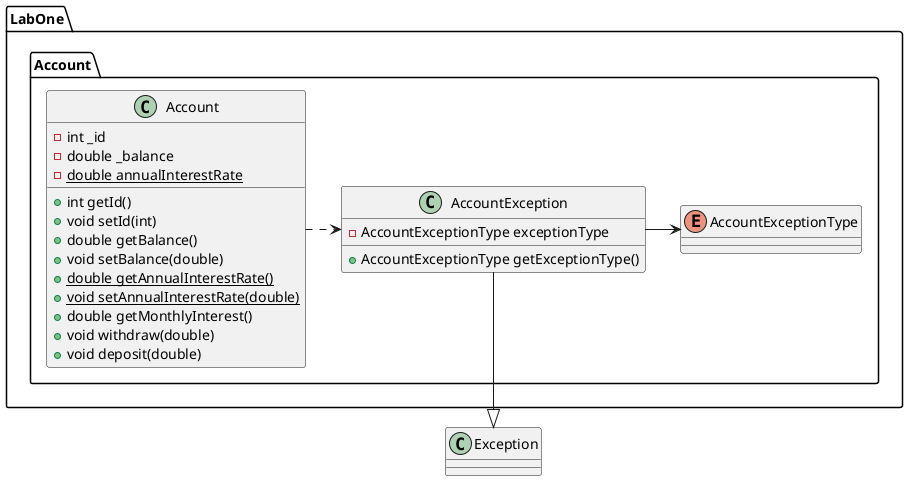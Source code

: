 @startuml
class LabOne.Account.Account {
- int _id
- double _balance
- {static} double annualInterestRate
+ int getId()
+ void setId(int)
+ double getBalance()
+ void setBalance(double)
+ {static} double getAnnualInterestRate()
+ {static} void setAnnualInterestRate(double)
+ double getMonthlyInterest()
+ void withdraw(double)
+ void deposit(double)
}
class LabOne.Account.AccountException {
- AccountExceptionType exceptionType
+ AccountExceptionType getExceptionType()
}
enum LabOne.Account.AccountExceptionType

LabOne.Account.Account .> LabOne.Account.AccountException
LabOne.Account.AccountException -> LabOne.Account.AccountExceptionType
Exception <|-u- LabOne.Account.AccountException
@enduml